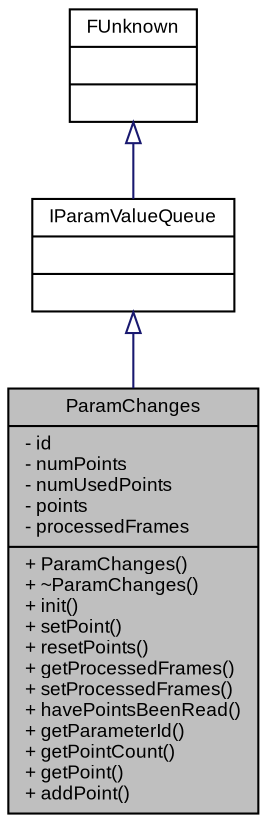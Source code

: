 digraph G
{
  bgcolor="transparent";
  edge [fontname="Arial",fontsize="9",labelfontname="Arial",labelfontsize="9"];
  node [fontname="Arial",fontsize="9",shape=record];
  Node1 [label="{ParamChanges\n|- id\l- numPoints\l- numUsedPoints\l- points\l- processedFrames\l|+ ParamChanges()\l+ ~ParamChanges()\l+ init()\l+ setPoint()\l+ resetPoints()\l+ getProcessedFrames()\l+ setProcessedFrames()\l+ havePointsBeenRead()\l+ getParameterId()\l+ getPointCount()\l+ getPoint()\l+ addPoint()\l}",height=0.2,width=0.4,color="black", fillcolor="grey75", style="filled" fontcolor="black"];
  Node2 -> Node1 [dir=back,color="midnightblue",fontsize="9",style="solid",arrowtail="empty",fontname="Arial"];
  Node2 [label="{IParamValueQueue\n||}",height=0.2,width=0.4,color="black",URL="vstinterfaces.tag$classSteinberg_1_1Vst_1_1IParamValueQueue.html"];
  Node3 -> Node2 [dir=back,color="midnightblue",fontsize="9",style="solid",arrowtail="empty",fontname="Arial"];
  Node3 [label="{FUnknown\n||}",height=0.2,width=0.4,color="black",URL="base.tag$classSteinberg_1_1FUnknown.html"];
}
